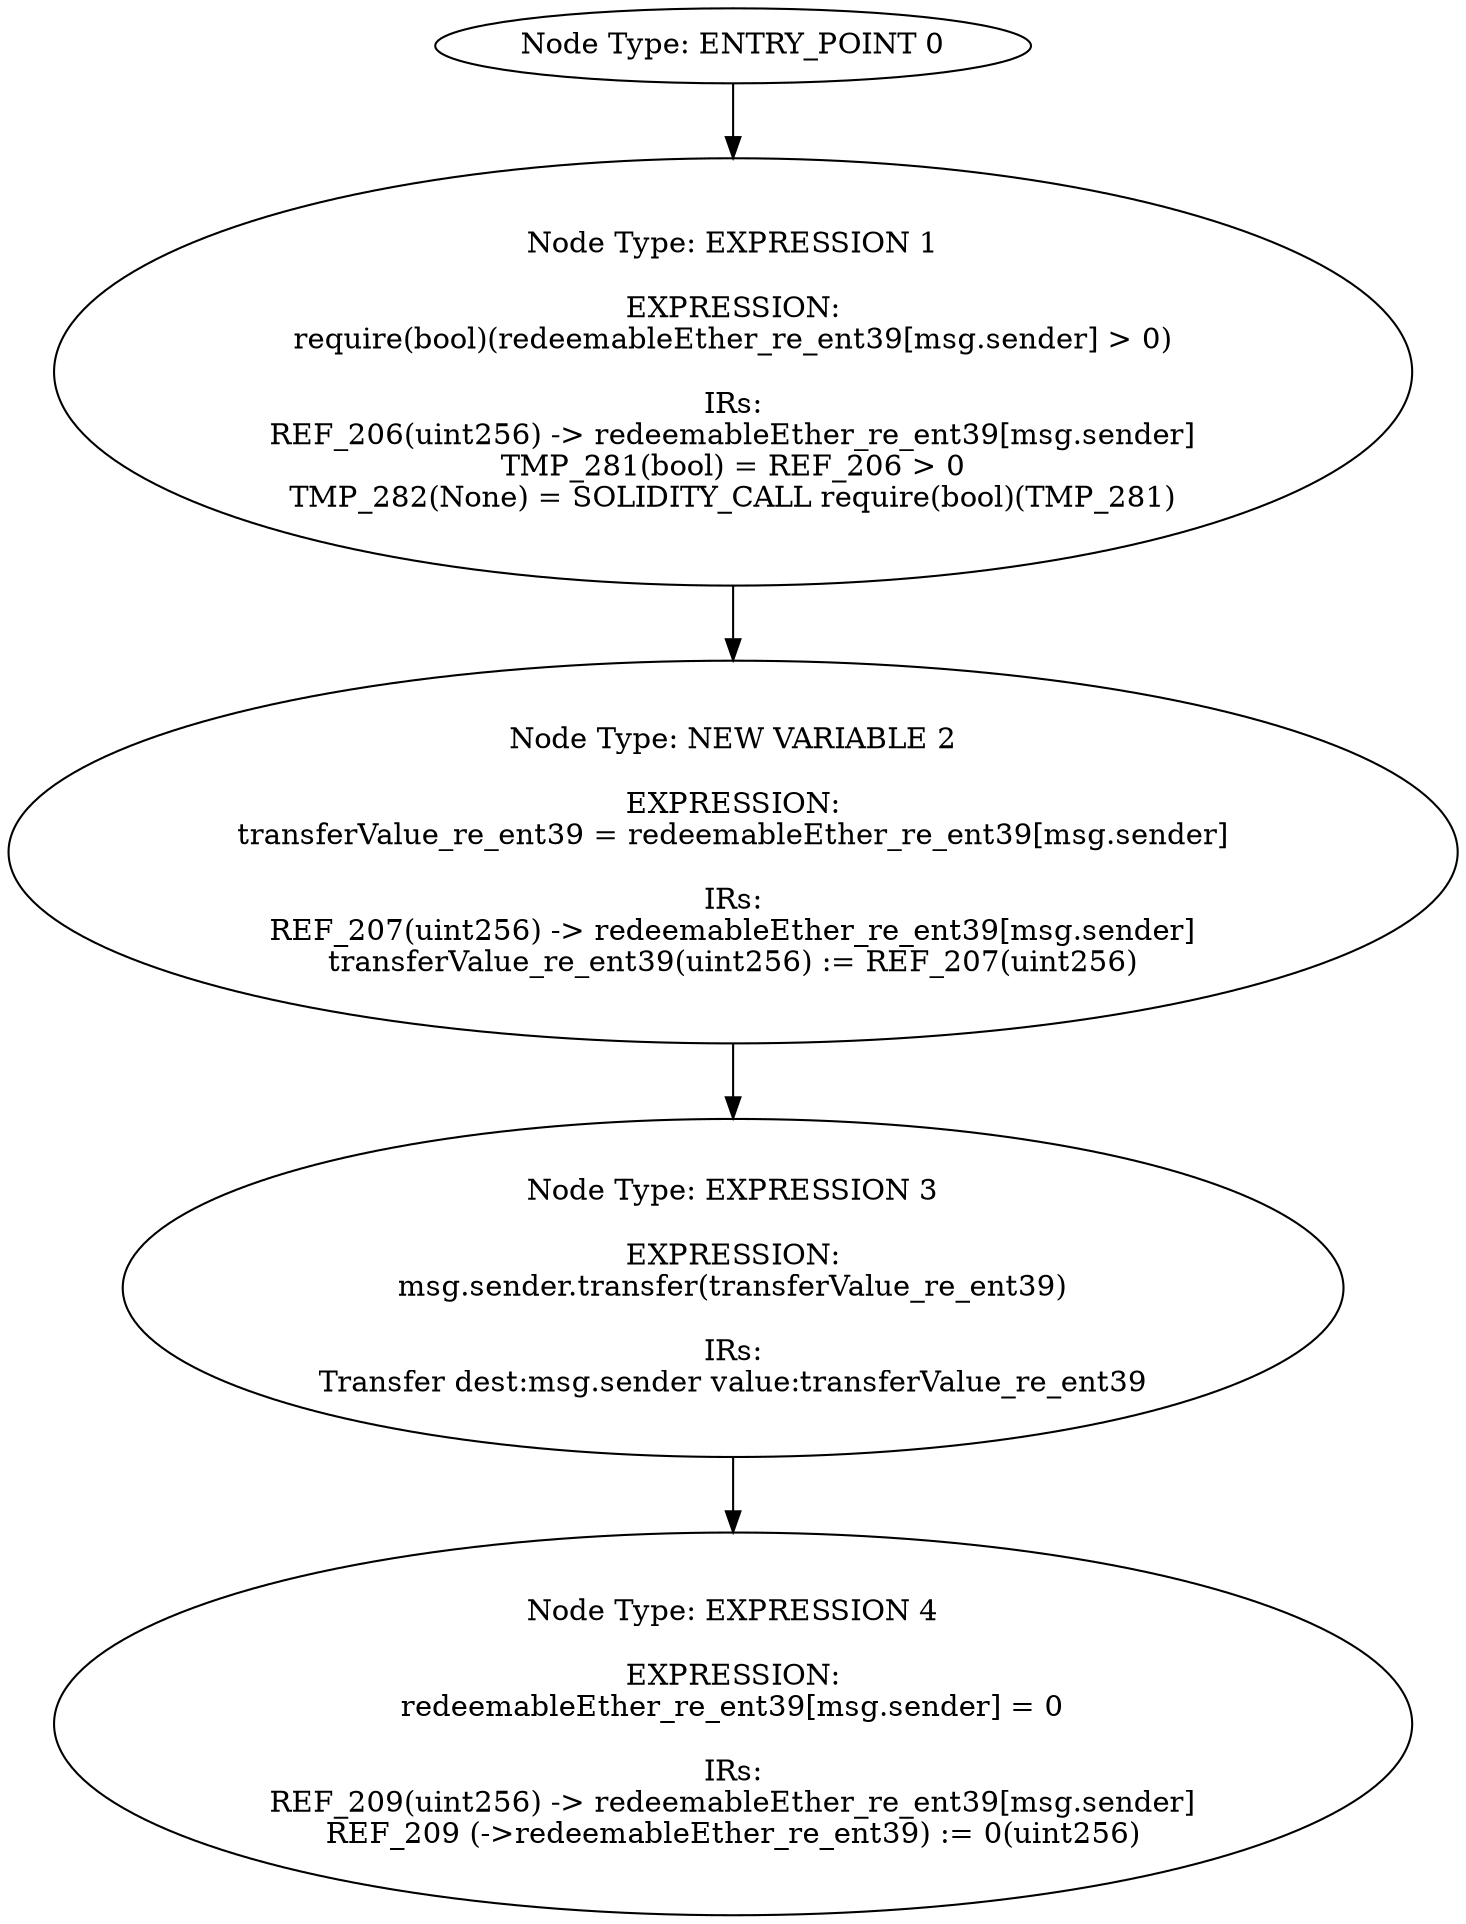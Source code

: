 digraph{
0[label="Node Type: ENTRY_POINT 0
"];
0->1;
1[label="Node Type: EXPRESSION 1

EXPRESSION:
require(bool)(redeemableEther_re_ent39[msg.sender] > 0)

IRs:
REF_206(uint256) -> redeemableEther_re_ent39[msg.sender]
TMP_281(bool) = REF_206 > 0
TMP_282(None) = SOLIDITY_CALL require(bool)(TMP_281)"];
1->2;
2[label="Node Type: NEW VARIABLE 2

EXPRESSION:
transferValue_re_ent39 = redeemableEther_re_ent39[msg.sender]

IRs:
REF_207(uint256) -> redeemableEther_re_ent39[msg.sender]
transferValue_re_ent39(uint256) := REF_207(uint256)"];
2->3;
3[label="Node Type: EXPRESSION 3

EXPRESSION:
msg.sender.transfer(transferValue_re_ent39)

IRs:
Transfer dest:msg.sender value:transferValue_re_ent39"];
3->4;
4[label="Node Type: EXPRESSION 4

EXPRESSION:
redeemableEther_re_ent39[msg.sender] = 0

IRs:
REF_209(uint256) -> redeemableEther_re_ent39[msg.sender]
REF_209 (->redeemableEther_re_ent39) := 0(uint256)"];
}
